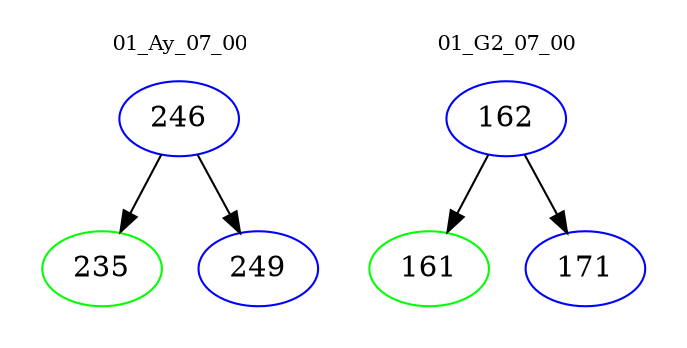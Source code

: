 digraph{
subgraph cluster_0 {
color = white
label = "01_Ay_07_00";
fontsize=10;
T0_246 [label="246", color="blue"]
T0_246 -> T0_235 [color="black"]
T0_235 [label="235", color="green"]
T0_246 -> T0_249 [color="black"]
T0_249 [label="249", color="blue"]
}
subgraph cluster_1 {
color = white
label = "01_G2_07_00";
fontsize=10;
T1_162 [label="162", color="blue"]
T1_162 -> T1_161 [color="black"]
T1_161 [label="161", color="green"]
T1_162 -> T1_171 [color="black"]
T1_171 [label="171", color="blue"]
}
}
